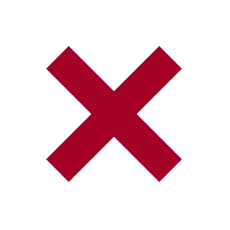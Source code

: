 <mxfile>
    <diagram id="4xJcJKdS-7dcJ8xqdbvF" name="ページ1">
        <mxGraphModel dx="302" dy="216" grid="1" gridSize="1" guides="1" tooltips="1" connect="1" arrows="1" fold="1" page="1" pageScale="1" pageWidth="827" pageHeight="1169" math="0" shadow="0">
            <root>
                <mxCell id="0"/>
                <mxCell id="1" parent="0"/>
                <mxCell id="2" value="" style="shape=cross;whiteSpace=wrap;html=1;rotation=45;fillColor=#a20025;fontColor=#ffffff;strokeColor=none;" vertex="1" parent="1">
                    <mxGeometry x="290" y="200" width="80" height="80" as="geometry"/>
                </mxCell>
            </root>
        </mxGraphModel>
    </diagram>
</mxfile>
